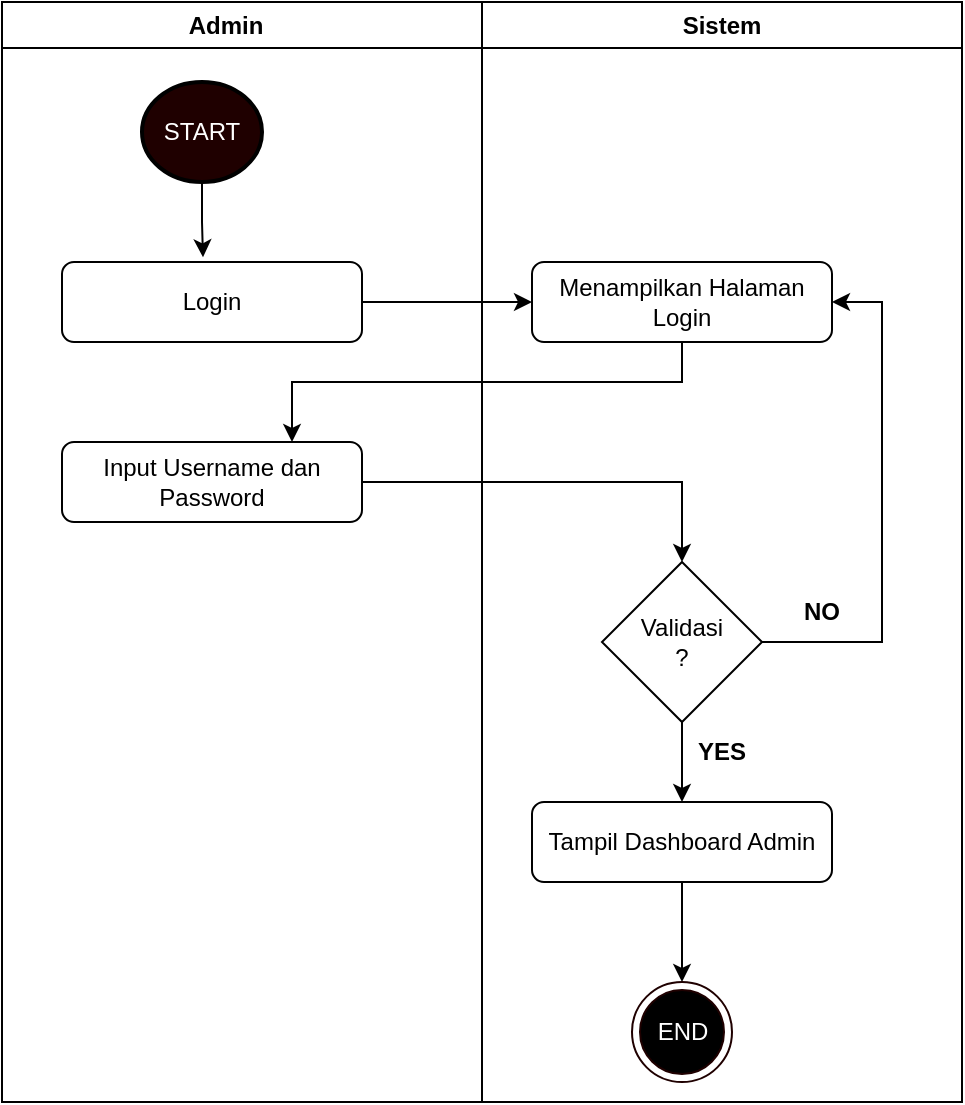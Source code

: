 <mxfile version="21.4.0" type="github">
  <diagram name="Halaman-1" id="sc-osGf-hyZRLQPOwxGC">
    <mxGraphModel dx="583" dy="290" grid="1" gridSize="10" guides="1" tooltips="1" connect="1" arrows="1" fold="1" page="1" pageScale="1" pageWidth="827" pageHeight="1169" math="0" shadow="0">
      <root>
        <mxCell id="0" />
        <mxCell id="1" parent="0" />
        <mxCell id="P742cWsP9KGHvWoBdgOk-16" value="Admin&lt;span style=&quot;white-space: pre;&quot;&gt;&#x9;&lt;/span&gt;" style="swimlane;whiteSpace=wrap;html=1;startSize=23;" vertex="1" parent="1">
          <mxGeometry x="160" y="410" width="240" height="550" as="geometry">
            <mxRectangle x="200" y="410" width="90" height="30" as="alternateBounds" />
          </mxGeometry>
        </mxCell>
        <mxCell id="P742cWsP9KGHvWoBdgOk-38" style="edgeStyle=orthogonalEdgeStyle;rounded=0;orthogonalLoop=1;jettySize=auto;html=1;entryX=0.47;entryY=-0.059;entryDx=0;entryDy=0;entryPerimeter=0;" edge="1" parent="P742cWsP9KGHvWoBdgOk-16" source="P742cWsP9KGHvWoBdgOk-29" target="P742cWsP9KGHvWoBdgOk-30">
          <mxGeometry relative="1" as="geometry" />
        </mxCell>
        <mxCell id="P742cWsP9KGHvWoBdgOk-29" value="&lt;font color=&quot;#ffffff&quot;&gt;START&lt;/font&gt;" style="strokeWidth=2;html=1;shape=mxgraph.flowchart.start_2;whiteSpace=wrap;fillColor=#1F0000;" vertex="1" parent="P742cWsP9KGHvWoBdgOk-16">
          <mxGeometry x="70" y="40" width="60" height="50" as="geometry" />
        </mxCell>
        <mxCell id="P742cWsP9KGHvWoBdgOk-30" value="Login" style="rounded=1;whiteSpace=wrap;html=1;" vertex="1" parent="P742cWsP9KGHvWoBdgOk-16">
          <mxGeometry x="30" y="130" width="150" height="40" as="geometry" />
        </mxCell>
        <mxCell id="P742cWsP9KGHvWoBdgOk-31" value="Input Username dan Password" style="rounded=1;whiteSpace=wrap;html=1;" vertex="1" parent="P742cWsP9KGHvWoBdgOk-16">
          <mxGeometry x="30" y="220" width="150" height="40" as="geometry" />
        </mxCell>
        <mxCell id="P742cWsP9KGHvWoBdgOk-17" value="Sistem" style="swimlane;whiteSpace=wrap;html=1;" vertex="1" parent="1">
          <mxGeometry x="400" y="410" width="240" height="550" as="geometry" />
        </mxCell>
        <mxCell id="P742cWsP9KGHvWoBdgOk-33" value="Menampilkan Halaman Login" style="rounded=1;whiteSpace=wrap;html=1;" vertex="1" parent="P742cWsP9KGHvWoBdgOk-17">
          <mxGeometry x="25" y="130" width="150" height="40" as="geometry" />
        </mxCell>
        <mxCell id="P742cWsP9KGHvWoBdgOk-40" style="edgeStyle=orthogonalEdgeStyle;rounded=0;orthogonalLoop=1;jettySize=auto;html=1;entryX=1;entryY=0.5;entryDx=0;entryDy=0;" edge="1" parent="P742cWsP9KGHvWoBdgOk-17" source="P742cWsP9KGHvWoBdgOk-36" target="P742cWsP9KGHvWoBdgOk-33">
          <mxGeometry relative="1" as="geometry">
            <Array as="points">
              <mxPoint x="200" y="320" />
              <mxPoint x="200" y="150" />
            </Array>
          </mxGeometry>
        </mxCell>
        <mxCell id="P742cWsP9KGHvWoBdgOk-43" value="" style="edgeStyle=orthogonalEdgeStyle;rounded=0;orthogonalLoop=1;jettySize=auto;html=1;entryX=0.5;entryY=0;entryDx=0;entryDy=0;" edge="1" parent="P742cWsP9KGHvWoBdgOk-17" source="P742cWsP9KGHvWoBdgOk-36" target="P742cWsP9KGHvWoBdgOk-37">
          <mxGeometry relative="1" as="geometry">
            <mxPoint x="100" y="470" as="targetPoint" />
          </mxGeometry>
        </mxCell>
        <mxCell id="P742cWsP9KGHvWoBdgOk-36" value="Validasi&lt;br&gt;?" style="rhombus;whiteSpace=wrap;html=1;" vertex="1" parent="P742cWsP9KGHvWoBdgOk-17">
          <mxGeometry x="60" y="280" width="80" height="80" as="geometry" />
        </mxCell>
        <mxCell id="P742cWsP9KGHvWoBdgOk-46" value="" style="edgeStyle=orthogonalEdgeStyle;rounded=0;orthogonalLoop=1;jettySize=auto;html=1;" edge="1" parent="P742cWsP9KGHvWoBdgOk-17" source="P742cWsP9KGHvWoBdgOk-37" target="P742cWsP9KGHvWoBdgOk-42">
          <mxGeometry relative="1" as="geometry" />
        </mxCell>
        <mxCell id="P742cWsP9KGHvWoBdgOk-37" value="Tampil Dashboard Admin" style="rounded=1;whiteSpace=wrap;html=1;" vertex="1" parent="P742cWsP9KGHvWoBdgOk-17">
          <mxGeometry x="25" y="400" width="150" height="40" as="geometry" />
        </mxCell>
        <mxCell id="P742cWsP9KGHvWoBdgOk-42" value="&lt;font color=&quot;#ffffff&quot;&gt;END&lt;br&gt;&lt;/font&gt;" style="ellipse;html=1;shape=endState;fillColor=#000000;strokeColor=#1F0000;" vertex="1" parent="P742cWsP9KGHvWoBdgOk-17">
          <mxGeometry x="75" y="490" width="50" height="50" as="geometry" />
        </mxCell>
        <mxCell id="P742cWsP9KGHvWoBdgOk-47" value="&lt;b&gt;NO&lt;/b&gt;" style="text;html=1;strokeColor=none;fillColor=none;align=center;verticalAlign=middle;whiteSpace=wrap;rounded=0;glass=0;" vertex="1" parent="P742cWsP9KGHvWoBdgOk-17">
          <mxGeometry x="140" y="290" width="60" height="30" as="geometry" />
        </mxCell>
        <mxCell id="P742cWsP9KGHvWoBdgOk-48" value="&lt;b&gt;YES&lt;/b&gt;" style="text;html=1;strokeColor=none;fillColor=none;align=center;verticalAlign=middle;whiteSpace=wrap;rounded=0;" vertex="1" parent="P742cWsP9KGHvWoBdgOk-17">
          <mxGeometry x="90" y="360" width="60" height="30" as="geometry" />
        </mxCell>
        <mxCell id="P742cWsP9KGHvWoBdgOk-34" value="" style="edgeStyle=orthogonalEdgeStyle;rounded=0;orthogonalLoop=1;jettySize=auto;html=1;" edge="1" parent="1" source="P742cWsP9KGHvWoBdgOk-30" target="P742cWsP9KGHvWoBdgOk-33">
          <mxGeometry relative="1" as="geometry" />
        </mxCell>
        <mxCell id="P742cWsP9KGHvWoBdgOk-35" style="edgeStyle=orthogonalEdgeStyle;rounded=0;orthogonalLoop=1;jettySize=auto;html=1;" edge="1" parent="1" source="P742cWsP9KGHvWoBdgOk-33" target="P742cWsP9KGHvWoBdgOk-31">
          <mxGeometry relative="1" as="geometry">
            <Array as="points">
              <mxPoint x="500" y="600" />
              <mxPoint x="305" y="600" />
            </Array>
          </mxGeometry>
        </mxCell>
        <mxCell id="P742cWsP9KGHvWoBdgOk-39" style="edgeStyle=orthogonalEdgeStyle;rounded=0;orthogonalLoop=1;jettySize=auto;html=1;entryX=0.5;entryY=0;entryDx=0;entryDy=0;" edge="1" parent="1" source="P742cWsP9KGHvWoBdgOk-31" target="P742cWsP9KGHvWoBdgOk-36">
          <mxGeometry relative="1" as="geometry" />
        </mxCell>
      </root>
    </mxGraphModel>
  </diagram>
</mxfile>

